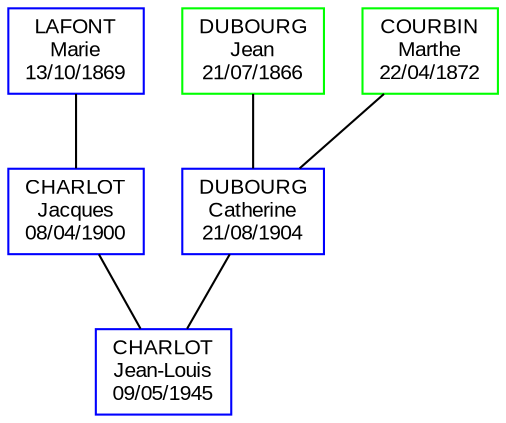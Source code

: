 digraph {
    rankdir = "BT";
    
    node [shape = box, fontname = "Arial", fontsize = 10];
    edge [dir = none];
    
    node [color = blue];
    4 [label = "CHARLOT\nJean-Louis\n09/05/1945"];
    4 -> 8;
    4 -> 9;
    
    node [color = blue];
    8 [label = "CHARLOT\nJacques\n08/04/1900"];
    8 -> 17;
    
    node [color = green];
    17 [label = "LAFONT\nMarie\n13/10/1869"];
    
    node [color = green];
    9 [label = "DUBOURG\nCatherine\n21/08/1904"];
    9 -> 18;
    9 -> 19;
    
    node [color = blue];
    18 [label = "DUBOURG\nJean\n21/07/1866"];
    
    node [color = green];
    19 [label = "COURBIN\nMarthe\n22/04/1872"];
    
}